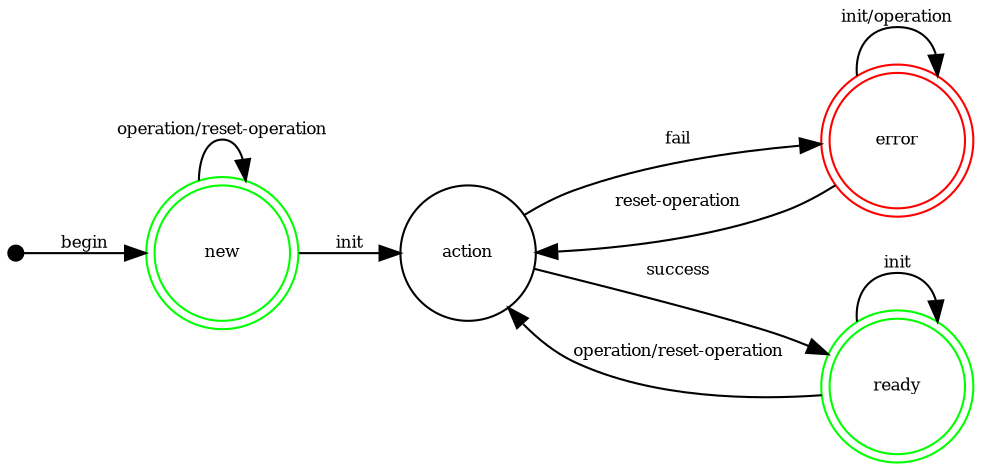 digraph fog {
	// defaults
	node [ shape=circle, fontsize=8, fixedsize=true, width=0.9]; 
  	edge [ fontsize=8 ]; 
  	rankdir=LR;
	
	// vertices
	start [ shape=point, fixedsize=false, width=0.1 ]
	new [ shape=doublecircle, color=green ];
	action;
	error [ shape=doublecircle, color=red ];
	ready [ shape=doublecircle, color=green ];

	// edges
	start -> new  [ label = "begin" ];
	new -> new [ label = "operation/reset-operation" ];
	new -> action [ label = "init" ];
	action -> ready [ label = "success" ];
	action -> error [ label = "fail" ];
	ready -> action [ label = "operation/reset-operation" ];
	ready -> ready [ label = "init" ];
	error -> action [ label = "reset-operation" ];
	error -> error [ label = "init/operation" ];
}

